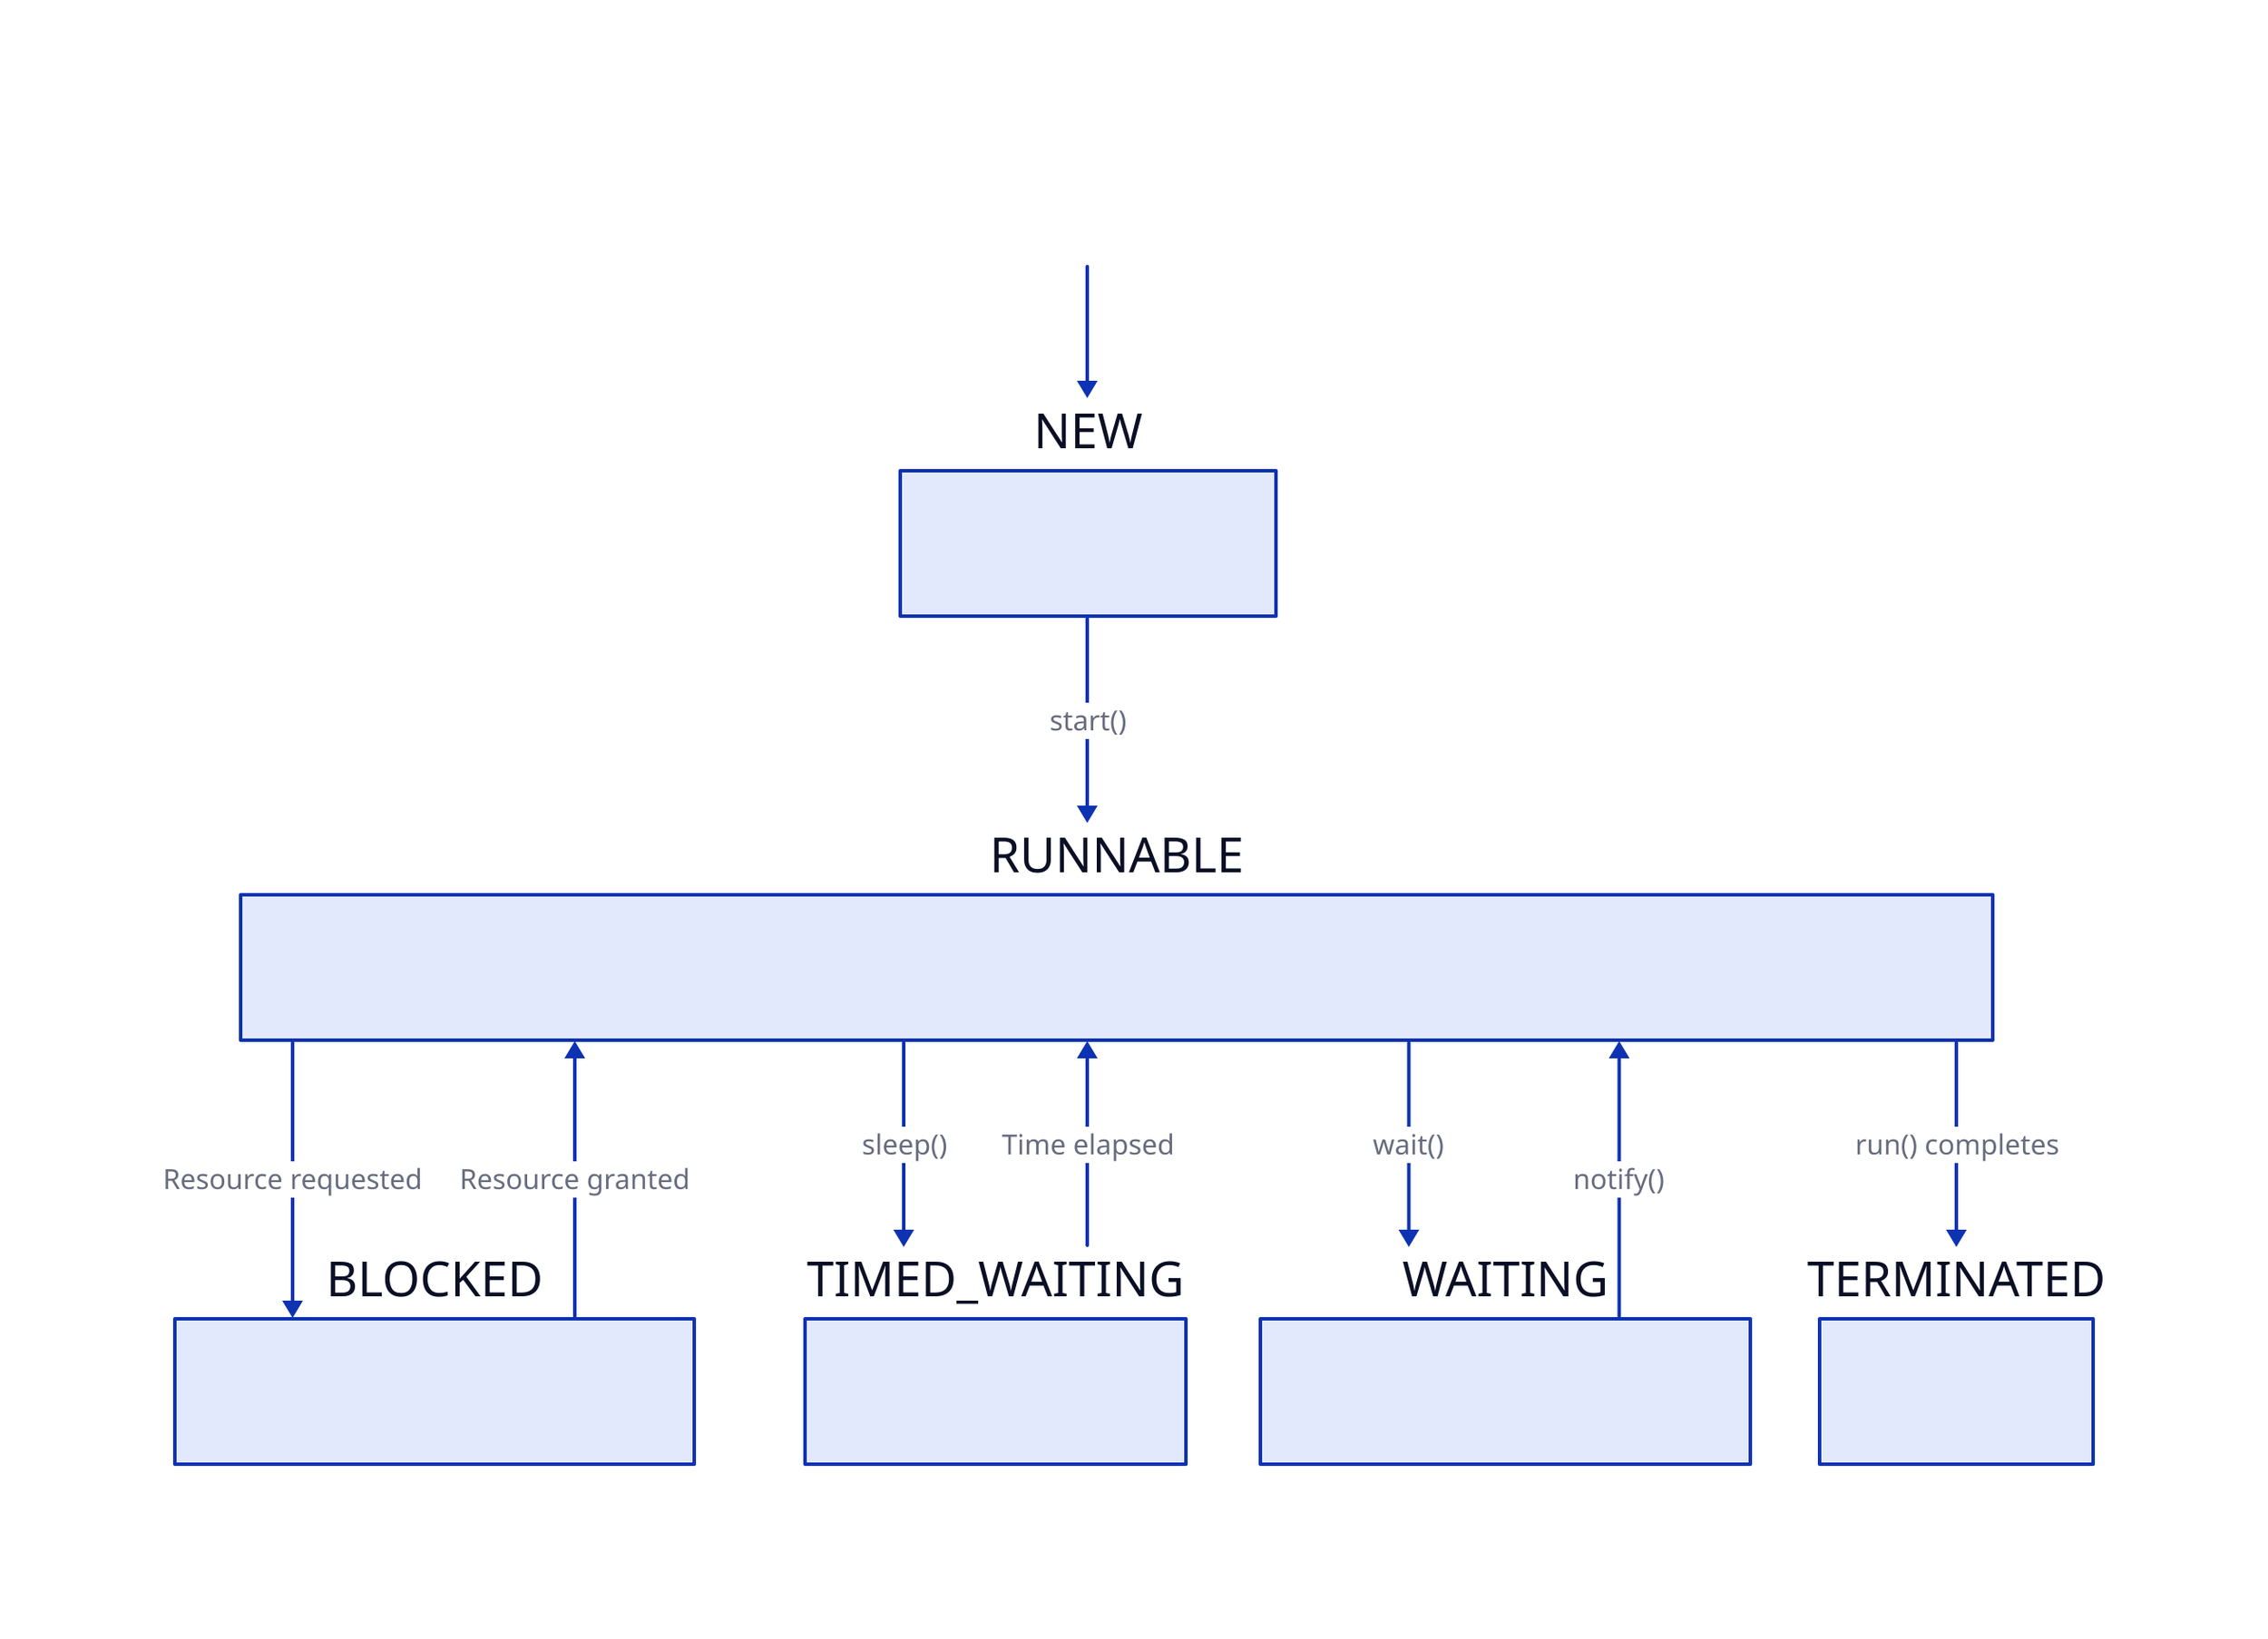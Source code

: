 # direction: right

create: |md 
# Create thread
|

NEW {
    a:|md Created but not started|
}
RUNNABLE {
    a:|md Running or able to be run|
}
BLOCKED {
    a:|md Waiting to enter synchronized block|
}
TIMED_WAITING {
    a:|md Waiting a specified time|
}
WAITING {
    a:|md Waiting indefinitely to be notified|
}
TERMINATED {
    a:|md Task complete|
}

create -> NEW
NEW -> RUNNABLE: start()
RUNNABLE -> BLOCKED: Resource requested
BLOCKED -> RUNNABLE: Resource granted
RUNNABLE -> WAITING: wait()
WAITING -> RUNNABLE: notify()
RUNNABLE -> TIMED_WAITING: sleep()
TIMED_WAITING -> RUNNABLE: Time elapsed
RUNNABLE -> TERMINATED: run() completes
